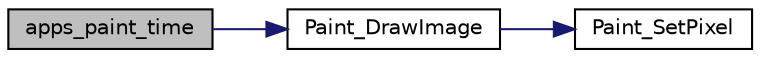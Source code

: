 digraph "apps_paint_time"
{
 // LATEX_PDF_SIZE
  bgcolor="transparent";
  edge [fontname="Helvetica",fontsize="10",labelfontname="Helvetica",labelfontsize="10"];
  node [fontname="Helvetica",fontsize="10",shape=record];
  rankdir="LR";
  Node1 [label="apps_paint_time",height=0.2,width=0.4,color="black", fillcolor="grey75", style="filled", fontcolor="black",tooltip="UI Utilities."];
  Node1 -> Node2 [color="midnightblue",fontsize="10",style="solid",fontname="Helvetica"];
  Node2 [label="Paint_DrawImage",height=0.2,width=0.4,color="black",URL="$GUI__Paint_8c.html#ad0d9aff01666febe9f9436036f5e0c0c",tooltip=" "];
  Node2 -> Node3 [color="midnightblue",fontsize="10",style="solid",fontname="Helvetica"];
  Node3 [label="Paint_SetPixel",height=0.2,width=0.4,color="black",URL="$GUI__Paint_8c.html#a48f4f5f8b9b528f98d3ddb1c2e2e108f",tooltip="function: Draw Pixels parameter: Xpoint : At point X Ypoint : At point Y Color : Painted colors"];
}
